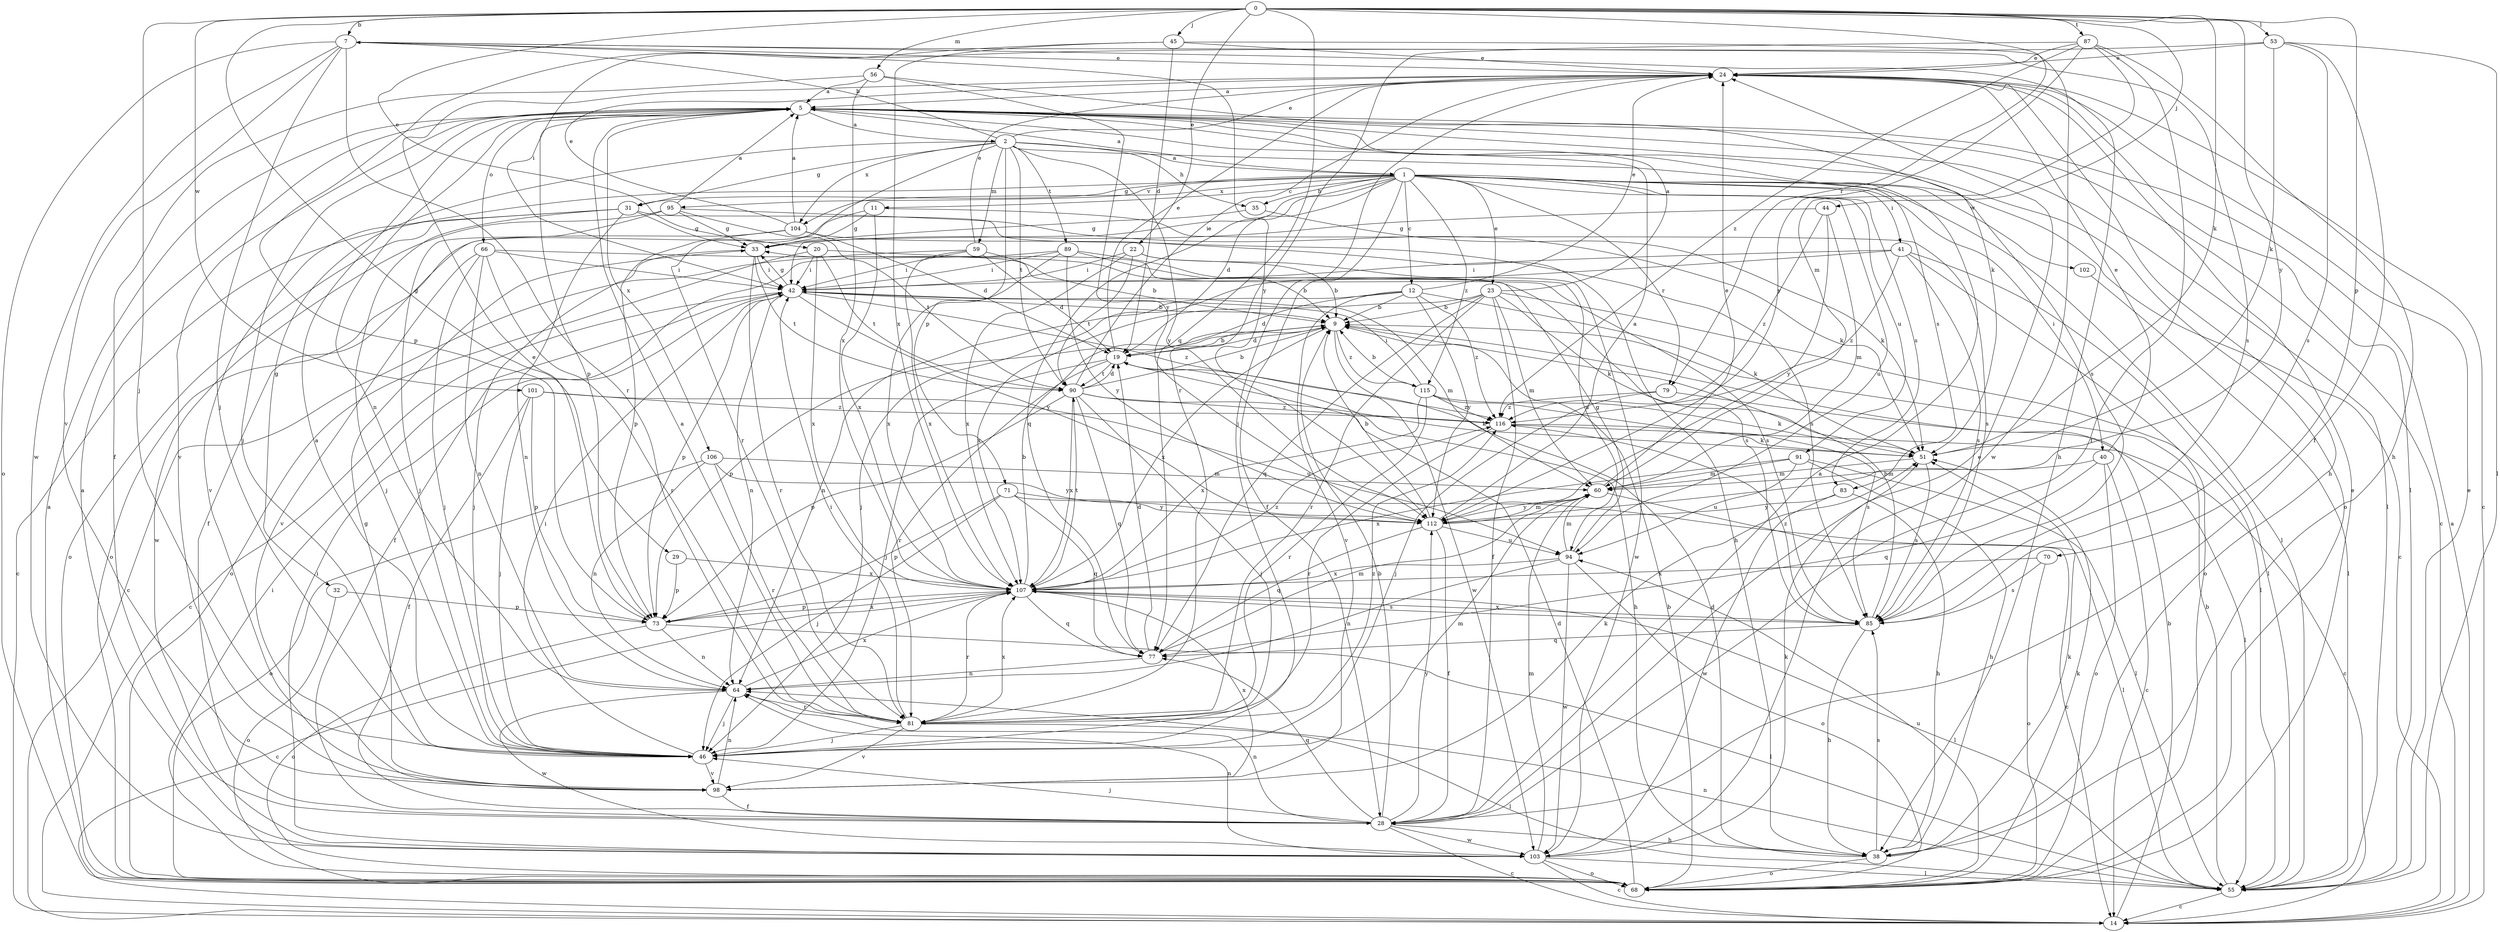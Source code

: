 strict digraph  {
0;
1;
2;
5;
7;
9;
11;
12;
14;
19;
20;
22;
23;
24;
28;
29;
31;
32;
33;
35;
38;
40;
41;
42;
44;
45;
46;
51;
53;
55;
56;
59;
60;
64;
66;
68;
70;
71;
73;
77;
79;
81;
83;
85;
87;
89;
90;
91;
94;
95;
98;
101;
102;
103;
104;
106;
107;
112;
115;
116;
0 -> 7  [label=b];
0 -> 20  [label=e];
0 -> 22  [label=e];
0 -> 29  [label=g];
0 -> 44  [label=j];
0 -> 45  [label=j];
0 -> 46  [label=j];
0 -> 51  [label=k];
0 -> 53  [label=l];
0 -> 56  [label=m];
0 -> 70  [label=p];
0 -> 77  [label=q];
0 -> 79  [label=r];
0 -> 87  [label=t];
0 -> 101  [label=w];
0 -> 112  [label=y];
1 -> 11  [label=c];
1 -> 12  [label=c];
1 -> 14  [label=c];
1 -> 19  [label=d];
1 -> 23  [label=e];
1 -> 28  [label=f];
1 -> 31  [label=g];
1 -> 35  [label=h];
1 -> 40  [label=i];
1 -> 41  [label=i];
1 -> 42  [label=i];
1 -> 55  [label=l];
1 -> 77  [label=q];
1 -> 79  [label=r];
1 -> 83  [label=s];
1 -> 91  [label=u];
1 -> 94  [label=u];
1 -> 95  [label=v];
1 -> 98  [label=v];
1 -> 102  [label=w];
1 -> 104  [label=x];
1 -> 115  [label=z];
2 -> 1  [label=a];
2 -> 7  [label=b];
2 -> 24  [label=e];
2 -> 31  [label=g];
2 -> 32  [label=g];
2 -> 35  [label=h];
2 -> 59  [label=m];
2 -> 71  [label=p];
2 -> 81  [label=r];
2 -> 83  [label=s];
2 -> 89  [label=t];
2 -> 90  [label=t];
2 -> 104  [label=x];
2 -> 112  [label=y];
5 -> 1  [label=a];
5 -> 2  [label=a];
5 -> 14  [label=c];
5 -> 46  [label=j];
5 -> 55  [label=l];
5 -> 64  [label=n];
5 -> 66  [label=o];
5 -> 68  [label=o];
5 -> 73  [label=p];
5 -> 85  [label=s];
5 -> 98  [label=v];
5 -> 106  [label=x];
7 -> 24  [label=e];
7 -> 38  [label=h];
7 -> 46  [label=j];
7 -> 68  [label=o];
7 -> 81  [label=r];
7 -> 85  [label=s];
7 -> 98  [label=v];
7 -> 103  [label=w];
7 -> 112  [label=y];
9 -> 19  [label=d];
9 -> 73  [label=p];
9 -> 103  [label=w];
9 -> 107  [label=x];
9 -> 115  [label=z];
11 -> 33  [label=g];
11 -> 68  [label=o];
11 -> 85  [label=s];
11 -> 107  [label=x];
12 -> 9  [label=b];
12 -> 19  [label=d];
12 -> 24  [label=e];
12 -> 51  [label=k];
12 -> 64  [label=n];
12 -> 98  [label=v];
12 -> 112  [label=y];
12 -> 116  [label=z];
14 -> 5  [label=a];
14 -> 9  [label=b];
19 -> 9  [label=b];
19 -> 24  [label=e];
19 -> 38  [label=h];
19 -> 46  [label=j];
19 -> 81  [label=r];
19 -> 90  [label=t];
20 -> 42  [label=i];
20 -> 68  [label=o];
20 -> 85  [label=s];
20 -> 90  [label=t];
20 -> 107  [label=x];
22 -> 9  [label=b];
22 -> 42  [label=i];
22 -> 90  [label=t];
22 -> 103  [label=w];
22 -> 107  [label=x];
23 -> 5  [label=a];
23 -> 9  [label=b];
23 -> 28  [label=f];
23 -> 51  [label=k];
23 -> 55  [label=l];
23 -> 60  [label=m];
23 -> 77  [label=q];
23 -> 81  [label=r];
23 -> 107  [label=x];
24 -> 5  [label=a];
24 -> 14  [label=c];
24 -> 38  [label=h];
24 -> 46  [label=j];
24 -> 55  [label=l];
28 -> 5  [label=a];
28 -> 9  [label=b];
28 -> 14  [label=c];
28 -> 24  [label=e];
28 -> 38  [label=h];
28 -> 46  [label=j];
28 -> 64  [label=n];
28 -> 77  [label=q];
28 -> 103  [label=w];
28 -> 112  [label=y];
29 -> 73  [label=p];
29 -> 107  [label=x];
31 -> 14  [label=c];
31 -> 33  [label=g];
31 -> 38  [label=h];
31 -> 46  [label=j];
31 -> 64  [label=n];
31 -> 68  [label=o];
32 -> 68  [label=o];
32 -> 73  [label=p];
33 -> 42  [label=i];
33 -> 46  [label=j];
33 -> 81  [label=r];
33 -> 90  [label=t];
35 -> 33  [label=g];
35 -> 51  [label=k];
38 -> 19  [label=d];
38 -> 51  [label=k];
38 -> 68  [label=o];
38 -> 85  [label=s];
40 -> 14  [label=c];
40 -> 24  [label=e];
40 -> 60  [label=m];
40 -> 68  [label=o];
40 -> 77  [label=q];
41 -> 42  [label=i];
41 -> 46  [label=j];
41 -> 55  [label=l];
41 -> 68  [label=o];
41 -> 85  [label=s];
41 -> 116  [label=z];
42 -> 9  [label=b];
42 -> 14  [label=c];
42 -> 33  [label=g];
42 -> 60  [label=m];
42 -> 64  [label=n];
42 -> 73  [label=p];
42 -> 112  [label=y];
42 -> 116  [label=z];
44 -> 33  [label=g];
44 -> 60  [label=m];
44 -> 112  [label=y];
44 -> 116  [label=z];
45 -> 19  [label=d];
45 -> 24  [label=e];
45 -> 42  [label=i];
45 -> 103  [label=w];
45 -> 107  [label=x];
46 -> 5  [label=a];
46 -> 42  [label=i];
46 -> 60  [label=m];
46 -> 98  [label=v];
51 -> 60  [label=m];
51 -> 85  [label=s];
53 -> 24  [label=e];
53 -> 28  [label=f];
53 -> 51  [label=k];
53 -> 55  [label=l];
53 -> 73  [label=p];
53 -> 85  [label=s];
55 -> 9  [label=b];
55 -> 14  [label=c];
55 -> 24  [label=e];
55 -> 64  [label=n];
56 -> 5  [label=a];
56 -> 28  [label=f];
56 -> 51  [label=k];
56 -> 107  [label=x];
56 -> 112  [label=y];
59 -> 9  [label=b];
59 -> 14  [label=c];
59 -> 19  [label=d];
59 -> 24  [label=e];
59 -> 42  [label=i];
59 -> 107  [label=x];
60 -> 14  [label=c];
60 -> 24  [label=e];
60 -> 112  [label=y];
64 -> 46  [label=j];
64 -> 81  [label=r];
64 -> 103  [label=w];
64 -> 107  [label=x];
66 -> 42  [label=i];
66 -> 46  [label=j];
66 -> 64  [label=n];
66 -> 81  [label=r];
66 -> 85  [label=s];
66 -> 98  [label=v];
68 -> 5  [label=a];
68 -> 9  [label=b];
68 -> 19  [label=d];
68 -> 24  [label=e];
68 -> 42  [label=i];
68 -> 51  [label=k];
68 -> 94  [label=u];
70 -> 68  [label=o];
70 -> 85  [label=s];
70 -> 107  [label=x];
71 -> 46  [label=j];
71 -> 55  [label=l];
71 -> 73  [label=p];
71 -> 77  [label=q];
71 -> 112  [label=y];
73 -> 24  [label=e];
73 -> 55  [label=l];
73 -> 64  [label=n];
73 -> 68  [label=o];
73 -> 107  [label=x];
77 -> 19  [label=d];
77 -> 60  [label=m];
77 -> 64  [label=n];
79 -> 46  [label=j];
79 -> 55  [label=l];
79 -> 116  [label=z];
81 -> 5  [label=a];
81 -> 42  [label=i];
81 -> 46  [label=j];
81 -> 55  [label=l];
81 -> 98  [label=v];
81 -> 107  [label=x];
81 -> 116  [label=z];
83 -> 38  [label=h];
83 -> 103  [label=w];
83 -> 112  [label=y];
85 -> 9  [label=b];
85 -> 38  [label=h];
85 -> 77  [label=q];
85 -> 107  [label=x];
85 -> 116  [label=z];
87 -> 24  [label=e];
87 -> 28  [label=f];
87 -> 38  [label=h];
87 -> 60  [label=m];
87 -> 81  [label=r];
87 -> 112  [label=y];
87 -> 116  [label=z];
89 -> 9  [label=b];
89 -> 28  [label=f];
89 -> 42  [label=i];
89 -> 94  [label=u];
89 -> 107  [label=x];
89 -> 112  [label=y];
90 -> 9  [label=b];
90 -> 19  [label=d];
90 -> 24  [label=e];
90 -> 46  [label=j];
90 -> 51  [label=k];
90 -> 73  [label=p];
90 -> 77  [label=q];
90 -> 107  [label=x];
90 -> 116  [label=z];
91 -> 38  [label=h];
91 -> 55  [label=l];
91 -> 60  [label=m];
91 -> 94  [label=u];
91 -> 107  [label=x];
94 -> 33  [label=g];
94 -> 60  [label=m];
94 -> 64  [label=n];
94 -> 68  [label=o];
94 -> 103  [label=w];
94 -> 107  [label=x];
95 -> 5  [label=a];
95 -> 33  [label=g];
95 -> 46  [label=j];
95 -> 51  [label=k];
95 -> 90  [label=t];
95 -> 103  [label=w];
98 -> 28  [label=f];
98 -> 33  [label=g];
98 -> 51  [label=k];
98 -> 64  [label=n];
98 -> 107  [label=x];
101 -> 28  [label=f];
101 -> 46  [label=j];
101 -> 73  [label=p];
101 -> 94  [label=u];
101 -> 116  [label=z];
102 -> 55  [label=l];
103 -> 5  [label=a];
103 -> 14  [label=c];
103 -> 42  [label=i];
103 -> 51  [label=k];
103 -> 55  [label=l];
103 -> 60  [label=m];
103 -> 64  [label=n];
103 -> 68  [label=o];
104 -> 5  [label=a];
104 -> 19  [label=d];
104 -> 24  [label=e];
104 -> 28  [label=f];
104 -> 73  [label=p];
104 -> 85  [label=s];
106 -> 60  [label=m];
106 -> 64  [label=n];
106 -> 68  [label=o];
106 -> 81  [label=r];
106 -> 112  [label=y];
107 -> 9  [label=b];
107 -> 14  [label=c];
107 -> 55  [label=l];
107 -> 73  [label=p];
107 -> 77  [label=q];
107 -> 81  [label=r];
107 -> 85  [label=s];
107 -> 90  [label=t];
107 -> 116  [label=z];
112 -> 5  [label=a];
112 -> 9  [label=b];
112 -> 28  [label=f];
112 -> 60  [label=m];
112 -> 77  [label=q];
112 -> 94  [label=u];
115 -> 9  [label=b];
115 -> 42  [label=i];
115 -> 51  [label=k];
115 -> 81  [label=r];
115 -> 85  [label=s];
115 -> 107  [label=x];
115 -> 116  [label=z];
116 -> 14  [label=c];
116 -> 51  [label=k];
116 -> 81  [label=r];
}
